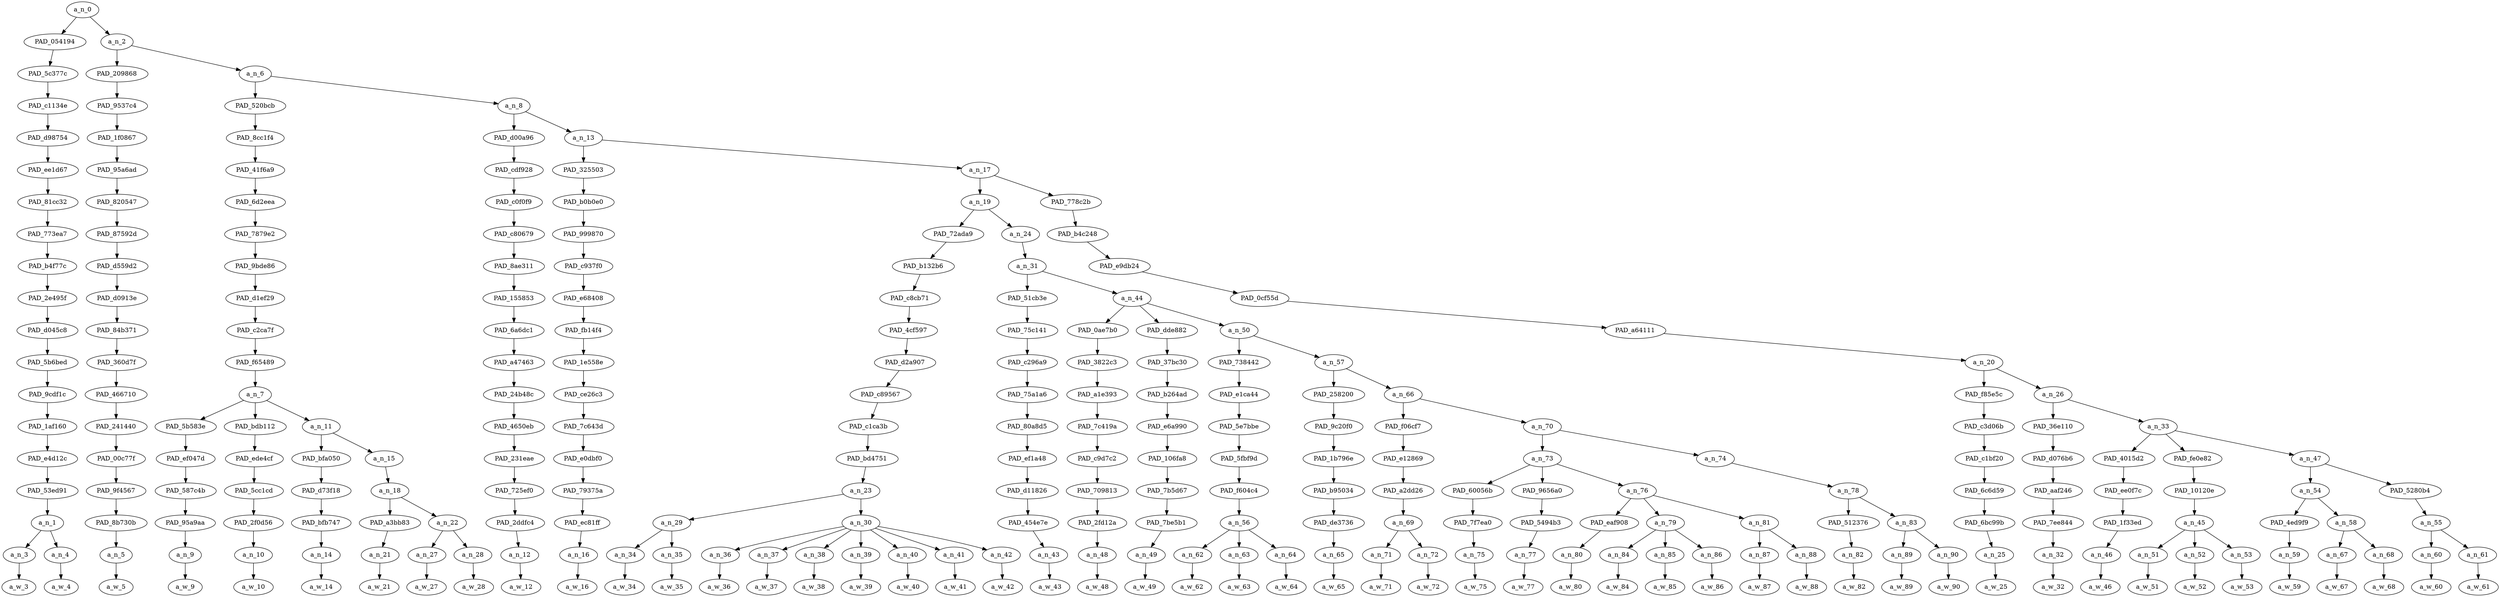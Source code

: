 strict digraph "" {
	a_n_0	[div_dir=1,
		index=0,
		level=18,
		pos="3.087513111255787,18!",
		text_span="[0, 1, 2, 3, 4, 5, 6, 7, 8, 9, 10, 11, 12, 13, 14, 15, 16, 17, 18, 19, 20, 21, 22, 23, 24, 25, 26, 27, 28, 29, 30, 31, 32, 33, 34, \
35, 36, 37, 38, 39, 40, 41, 42, 43, 44, 45, 46, 47, 48, 49, 50]",
		value=1.00000000];
	PAD_054194	[div_dir=1,
		index=0,
		level=17,
		pos="0.5,17!",
		text_span="[0, 1]",
		value=0.04071062];
	a_n_0 -> PAD_054194;
	a_n_2	[div_dir=1,
		index=1,
		level=17,
		pos="5.675026222511574,17!",
		text_span="[2, 3, 4, 5, 6, 7, 8, 9, 10, 11, 12, 13, 14, 15, 16, 17, 18, 19, 20, 21, 22, 23, 24, 25, 26, 27, 28, 29, 30, 31, 32, 33, 34, 35, \
36, 37, 38, 39, 40, 41, 42, 43, 44, 45, 46, 47, 48, 49, 50]",
		value=0.95896187];
	a_n_0 -> a_n_2;
	PAD_5c377c	[div_dir=1,
		index=0,
		level=16,
		pos="0.5,16!",
		text_span="[0, 1]",
		value=0.04071062];
	PAD_054194 -> PAD_5c377c;
	PAD_c1134e	[div_dir=1,
		index=0,
		level=15,
		pos="0.5,15!",
		text_span="[0, 1]",
		value=0.04071062];
	PAD_5c377c -> PAD_c1134e;
	PAD_d98754	[div_dir=1,
		index=0,
		level=14,
		pos="0.5,14!",
		text_span="[0, 1]",
		value=0.04071062];
	PAD_c1134e -> PAD_d98754;
	PAD_ee1d67	[div_dir=1,
		index=0,
		level=13,
		pos="0.5,13!",
		text_span="[0, 1]",
		value=0.04071062];
	PAD_d98754 -> PAD_ee1d67;
	PAD_81cc32	[div_dir=1,
		index=0,
		level=12,
		pos="0.5,12!",
		text_span="[0, 1]",
		value=0.04071062];
	PAD_ee1d67 -> PAD_81cc32;
	PAD_773ea7	[div_dir=1,
		index=0,
		level=11,
		pos="0.5,11!",
		text_span="[0, 1]",
		value=0.04071062];
	PAD_81cc32 -> PAD_773ea7;
	PAD_b4f77c	[div_dir=1,
		index=0,
		level=10,
		pos="0.5,10!",
		text_span="[0, 1]",
		value=0.04071062];
	PAD_773ea7 -> PAD_b4f77c;
	PAD_2e495f	[div_dir=1,
		index=0,
		level=9,
		pos="0.5,9!",
		text_span="[0, 1]",
		value=0.04071062];
	PAD_b4f77c -> PAD_2e495f;
	PAD_d045c8	[div_dir=1,
		index=0,
		level=8,
		pos="0.5,8!",
		text_span="[0, 1]",
		value=0.04071062];
	PAD_2e495f -> PAD_d045c8;
	PAD_5b6bed	[div_dir=1,
		index=0,
		level=7,
		pos="0.5,7!",
		text_span="[0, 1]",
		value=0.04071062];
	PAD_d045c8 -> PAD_5b6bed;
	PAD_9cdf1c	[div_dir=1,
		index=0,
		level=6,
		pos="0.5,6!",
		text_span="[0, 1]",
		value=0.04071062];
	PAD_5b6bed -> PAD_9cdf1c;
	PAD_1af160	[div_dir=1,
		index=0,
		level=5,
		pos="0.5,5!",
		text_span="[0, 1]",
		value=0.04071062];
	PAD_9cdf1c -> PAD_1af160;
	PAD_e4d12c	[div_dir=1,
		index=0,
		level=4,
		pos="0.5,4!",
		text_span="[0, 1]",
		value=0.04071062];
	PAD_1af160 -> PAD_e4d12c;
	PAD_53ed91	[div_dir=1,
		index=0,
		level=3,
		pos="0.5,3!",
		text_span="[0, 1]",
		value=0.04071062];
	PAD_e4d12c -> PAD_53ed91;
	a_n_1	[div_dir=1,
		index=0,
		level=2,
		pos="0.5,2!",
		text_span="[0, 1]",
		value=0.04071062];
	PAD_53ed91 -> a_n_1;
	a_n_3	[div_dir=1,
		index=0,
		level=1,
		pos="0.0,1!",
		text_span="[0]",
		value=0.01406688];
	a_n_1 -> a_n_3;
	a_n_4	[div_dir=1,
		index=1,
		level=1,
		pos="1.0,1!",
		text_span="[1]",
		value=0.02644603];
	a_n_1 -> a_n_4;
	a_w_3	[div_dir=0,
		index=0,
		level=0,
		pos="0,0!",
		text_span="[0]",
		value=these];
	a_n_3 -> a_w_3;
	a_w_4	[div_dir=0,
		index=1,
		level=0,
		pos="1,0!",
		text_span="[1]",
		value=guys];
	a_n_4 -> a_w_4;
	PAD_209868	[div_dir=-1,
		index=1,
		level=16,
		pos="2.0,16!",
		text_span="[2]",
		value=0.01392623];
	a_n_2 -> PAD_209868;
	a_n_6	[div_dir=1,
		index=2,
		level=16,
		pos="9.350052445023149,16!",
		text_span="[3, 4, 5, 6, 7, 8, 9, 10, 11, 12, 13, 14, 15, 16, 17, 18, 19, 20, 21, 22, 23, 24, 25, 26, 27, 28, 29, 30, 31, 32, 33, 34, 35, 36, \
37, 38, 39, 40, 41, 42, 43, 44, 45, 46, 47, 48, 49, 50]",
		value=0.94473775];
	a_n_2 -> a_n_6;
	PAD_9537c4	[div_dir=-1,
		index=1,
		level=15,
		pos="2.0,15!",
		text_span="[2]",
		value=0.01392623];
	PAD_209868 -> PAD_9537c4;
	PAD_1f0867	[div_dir=-1,
		index=1,
		level=14,
		pos="2.0,14!",
		text_span="[2]",
		value=0.01392623];
	PAD_9537c4 -> PAD_1f0867;
	PAD_95a6ad	[div_dir=-1,
		index=1,
		level=13,
		pos="2.0,13!",
		text_span="[2]",
		value=0.01392623];
	PAD_1f0867 -> PAD_95a6ad;
	PAD_820547	[div_dir=-1,
		index=1,
		level=12,
		pos="2.0,12!",
		text_span="[2]",
		value=0.01392623];
	PAD_95a6ad -> PAD_820547;
	PAD_87592d	[div_dir=-1,
		index=1,
		level=11,
		pos="2.0,11!",
		text_span="[2]",
		value=0.01392623];
	PAD_820547 -> PAD_87592d;
	PAD_d559d2	[div_dir=-1,
		index=1,
		level=10,
		pos="2.0,10!",
		text_span="[2]",
		value=0.01392623];
	PAD_87592d -> PAD_d559d2;
	PAD_d0913e	[div_dir=-1,
		index=1,
		level=9,
		pos="2.0,9!",
		text_span="[2]",
		value=0.01392623];
	PAD_d559d2 -> PAD_d0913e;
	PAD_84b371	[div_dir=-1,
		index=1,
		level=8,
		pos="2.0,8!",
		text_span="[2]",
		value=0.01392623];
	PAD_d0913e -> PAD_84b371;
	PAD_360d7f	[div_dir=-1,
		index=1,
		level=7,
		pos="2.0,7!",
		text_span="[2]",
		value=0.01392623];
	PAD_84b371 -> PAD_360d7f;
	PAD_466710	[div_dir=-1,
		index=1,
		level=6,
		pos="2.0,6!",
		text_span="[2]",
		value=0.01392623];
	PAD_360d7f -> PAD_466710;
	PAD_241440	[div_dir=-1,
		index=1,
		level=5,
		pos="2.0,5!",
		text_span="[2]",
		value=0.01392623];
	PAD_466710 -> PAD_241440;
	PAD_00c77f	[div_dir=-1,
		index=1,
		level=4,
		pos="2.0,4!",
		text_span="[2]",
		value=0.01392623];
	PAD_241440 -> PAD_00c77f;
	PAD_9f4567	[div_dir=-1,
		index=1,
		level=3,
		pos="2.0,3!",
		text_span="[2]",
		value=0.01392623];
	PAD_00c77f -> PAD_9f4567;
	PAD_8b730b	[div_dir=-1,
		index=1,
		level=2,
		pos="2.0,2!",
		text_span="[2]",
		value=0.01392623];
	PAD_9f4567 -> PAD_8b730b;
	a_n_5	[div_dir=-1,
		index=2,
		level=1,
		pos="2.0,1!",
		text_span="[2]",
		value=0.01392623];
	PAD_8b730b -> a_n_5;
	a_w_5	[div_dir=0,
		index=2,
		level=0,
		pos="2,0!",
		text_span="[2]",
		value=r];
	a_n_5 -> a_w_5;
	PAD_520bcb	[div_dir=1,
		index=2,
		level=15,
		pos="4.291666666666667,15!",
		text_span="[3, 4, 5, 6, 7, 8]",
		value=0.09437760];
	a_n_6 -> PAD_520bcb;
	a_n_8	[div_dir=1,
		index=3,
		level=15,
		pos="14.40843822337963,15!",
		text_span="[9, 10, 11, 12, 13, 14, 15, 16, 17, 18, 19, 20, 21, 22, 23, 24, 25, 26, 27, 28, 29, 30, 31, 32, 33, 34, 35, 36, 37, 38, 39, 40, \
41, 42, 43, 44, 45, 46, 47, 48, 49, 50]",
		value=0.85005433];
	a_n_6 -> a_n_8;
	PAD_8cc1f4	[div_dir=1,
		index=2,
		level=14,
		pos="4.291666666666667,14!",
		text_span="[3, 4, 5, 6, 7, 8]",
		value=0.09437760];
	PAD_520bcb -> PAD_8cc1f4;
	PAD_41f6a9	[div_dir=1,
		index=2,
		level=13,
		pos="4.291666666666667,13!",
		text_span="[3, 4, 5, 6, 7, 8]",
		value=0.09437760];
	PAD_8cc1f4 -> PAD_41f6a9;
	PAD_6d2eea	[div_dir=1,
		index=2,
		level=12,
		pos="4.291666666666667,12!",
		text_span="[3, 4, 5, 6, 7, 8]",
		value=0.09437760];
	PAD_41f6a9 -> PAD_6d2eea;
	PAD_7879e2	[div_dir=1,
		index=2,
		level=11,
		pos="4.291666666666667,11!",
		text_span="[3, 4, 5, 6, 7, 8]",
		value=0.09437760];
	PAD_6d2eea -> PAD_7879e2;
	PAD_9bde86	[div_dir=1,
		index=2,
		level=10,
		pos="4.291666666666667,10!",
		text_span="[3, 4, 5, 6, 7, 8]",
		value=0.09437760];
	PAD_7879e2 -> PAD_9bde86;
	PAD_d1ef29	[div_dir=1,
		index=2,
		level=9,
		pos="4.291666666666667,9!",
		text_span="[3, 4, 5, 6, 7, 8]",
		value=0.09437760];
	PAD_9bde86 -> PAD_d1ef29;
	PAD_c2ca7f	[div_dir=1,
		index=2,
		level=8,
		pos="4.291666666666667,8!",
		text_span="[3, 4, 5, 6, 7, 8]",
		value=0.09437760];
	PAD_d1ef29 -> PAD_c2ca7f;
	PAD_f65489	[div_dir=1,
		index=2,
		level=7,
		pos="4.291666666666667,7!",
		text_span="[3, 4, 5, 6, 7, 8]",
		value=0.09437760];
	PAD_c2ca7f -> PAD_f65489;
	a_n_7	[div_dir=1,
		index=2,
		level=6,
		pos="4.291666666666667,6!",
		text_span="[3, 4, 5, 6, 7, 8]",
		value=0.09437760];
	PAD_f65489 -> a_n_7;
	PAD_5b583e	[div_dir=1,
		index=2,
		level=5,
		pos="3.0,5!",
		text_span="[3]",
		value=0.01097616];
	a_n_7 -> PAD_5b583e;
	PAD_bdb112	[div_dir=1,
		index=3,
		level=5,
		pos="4.0,5!",
		text_span="[4]",
		value=0.01092917];
	a_n_7 -> PAD_bdb112;
	a_n_11	[div_dir=1,
		index=4,
		level=5,
		pos="5.875,5!",
		text_span="[5, 6, 7, 8]",
		value=0.07236718];
	a_n_7 -> a_n_11;
	PAD_ef047d	[div_dir=1,
		index=2,
		level=4,
		pos="3.0,4!",
		text_span="[3]",
		value=0.01097616];
	PAD_5b583e -> PAD_ef047d;
	PAD_587c4b	[div_dir=1,
		index=2,
		level=3,
		pos="3.0,3!",
		text_span="[3]",
		value=0.01097616];
	PAD_ef047d -> PAD_587c4b;
	PAD_95a9aa	[div_dir=1,
		index=2,
		level=2,
		pos="3.0,2!",
		text_span="[3]",
		value=0.01097616];
	PAD_587c4b -> PAD_95a9aa;
	a_n_9	[div_dir=1,
		index=3,
		level=1,
		pos="3.0,1!",
		text_span="[3]",
		value=0.01097616];
	PAD_95a9aa -> a_n_9;
	a_w_9	[div_dir=0,
		index=3,
		level=0,
		pos="3,0!",
		text_span="[3]",
		value=more];
	a_n_9 -> a_w_9;
	PAD_ede4cf	[div_dir=1,
		index=3,
		level=4,
		pos="4.0,4!",
		text_span="[4]",
		value=0.01092917];
	PAD_bdb112 -> PAD_ede4cf;
	PAD_5cc1cd	[div_dir=1,
		index=3,
		level=3,
		pos="4.0,3!",
		text_span="[4]",
		value=0.01092917];
	PAD_ede4cf -> PAD_5cc1cd;
	PAD_2f0d56	[div_dir=1,
		index=3,
		level=2,
		pos="4.0,2!",
		text_span="[4]",
		value=0.01092917];
	PAD_5cc1cd -> PAD_2f0d56;
	a_n_10	[div_dir=1,
		index=4,
		level=1,
		pos="4.0,1!",
		text_span="[4]",
		value=0.01092917];
	PAD_2f0d56 -> a_n_10;
	a_w_10	[div_dir=0,
		index=4,
		level=0,
		pos="4,0!",
		text_span="[4]",
		value=interested];
	a_n_10 -> a_w_10;
	PAD_bfa050	[div_dir=1,
		index=4,
		level=4,
		pos="5.0,4!",
		text_span="[5]",
		value=0.00965373];
	a_n_11 -> PAD_bfa050;
	a_n_15	[div_dir=1,
		index=5,
		level=4,
		pos="6.75,4!",
		text_span="[6, 7, 8]",
		value=0.06261701];
	a_n_11 -> a_n_15;
	PAD_d73f18	[div_dir=1,
		index=4,
		level=3,
		pos="5.0,3!",
		text_span="[5]",
		value=0.00965373];
	PAD_bfa050 -> PAD_d73f18;
	PAD_bfb747	[div_dir=1,
		index=4,
		level=2,
		pos="5.0,2!",
		text_span="[5]",
		value=0.00965373];
	PAD_d73f18 -> PAD_bfb747;
	a_n_14	[div_dir=1,
		index=5,
		level=1,
		pos="5.0,1!",
		text_span="[5]",
		value=0.00965373];
	PAD_bfb747 -> a_n_14;
	a_w_14	[div_dir=0,
		index=5,
		level=0,
		pos="5,0!",
		text_span="[5]",
		value=in];
	a_n_14 -> a_w_14;
	a_n_18	[div_dir=1,
		index=5,
		level=3,
		pos="6.75,3!",
		text_span="[6, 7, 8]",
		value=0.06253065];
	a_n_15 -> a_n_18;
	PAD_a3bb83	[div_dir=1,
		index=5,
		level=2,
		pos="6.0,2!",
		text_span="[6]",
		value=0.03238822];
	a_n_18 -> PAD_a3bb83;
	a_n_22	[div_dir=1,
		index=6,
		level=2,
		pos="7.5,2!",
		text_span="[7, 8]",
		value=0.03005607];
	a_n_18 -> a_n_22;
	a_n_21	[div_dir=1,
		index=6,
		level=1,
		pos="6.0,1!",
		text_span="[6]",
		value=0.03238822];
	PAD_a3bb83 -> a_n_21;
	a_w_21	[div_dir=0,
		index=6,
		level=0,
		pos="6,0!",
		text_span="[6]",
		value=placating];
	a_n_21 -> a_w_21;
	a_n_27	[div_dir=1,
		index=7,
		level=1,
		pos="7.0,1!",
		text_span="[7]",
		value=0.00965631];
	a_n_22 -> a_n_27;
	a_n_28	[div_dir=1,
		index=8,
		level=1,
		pos="8.0,1!",
		text_span="[8]",
		value=0.02028703];
	a_n_22 -> a_n_28;
	a_w_27	[div_dir=0,
		index=7,
		level=0,
		pos="7,0!",
		text_span="[7]",
		value=a];
	a_n_27 -> a_w_27;
	a_w_28	[div_dir=0,
		index=8,
		level=0,
		pos="8,0!",
		text_span="[8]",
		value=mob];
	a_n_28 -> a_w_28;
	PAD_d00a96	[div_dir=-1,
		index=3,
		level=14,
		pos="9.0,14!",
		text_span="[9]",
		value=0.00961482];
	a_n_8 -> PAD_d00a96;
	a_n_13	[div_dir=1,
		index=4,
		level=14,
		pos="19.81687644675926,14!",
		text_span="[10, 11, 12, 13, 14, 15, 16, 17, 18, 19, 20, 21, 22, 23, 24, 25, 26, 27, 28, 29, 30, 31, 32, 33, 34, 35, 36, 37, 38, 39, 40, 41, \
42, 43, 44, 45, 46, 47, 48, 49, 50]",
		value=0.84015208];
	a_n_8 -> a_n_13;
	PAD_cdf928	[div_dir=-1,
		index=3,
		level=13,
		pos="9.0,13!",
		text_span="[9]",
		value=0.00961482];
	PAD_d00a96 -> PAD_cdf928;
	PAD_c0f0f9	[div_dir=-1,
		index=3,
		level=12,
		pos="9.0,12!",
		text_span="[9]",
		value=0.00961482];
	PAD_cdf928 -> PAD_c0f0f9;
	PAD_c80679	[div_dir=-1,
		index=3,
		level=11,
		pos="9.0,11!",
		text_span="[9]",
		value=0.00961482];
	PAD_c0f0f9 -> PAD_c80679;
	PAD_8ae311	[div_dir=-1,
		index=3,
		level=10,
		pos="9.0,10!",
		text_span="[9]",
		value=0.00961482];
	PAD_c80679 -> PAD_8ae311;
	PAD_155853	[div_dir=-1,
		index=3,
		level=9,
		pos="9.0,9!",
		text_span="[9]",
		value=0.00961482];
	PAD_8ae311 -> PAD_155853;
	PAD_6a6dc1	[div_dir=-1,
		index=3,
		level=8,
		pos="9.0,8!",
		text_span="[9]",
		value=0.00961482];
	PAD_155853 -> PAD_6a6dc1;
	PAD_a47463	[div_dir=-1,
		index=3,
		level=7,
		pos="9.0,7!",
		text_span="[9]",
		value=0.00961482];
	PAD_6a6dc1 -> PAD_a47463;
	PAD_24b48c	[div_dir=-1,
		index=3,
		level=6,
		pos="9.0,6!",
		text_span="[9]",
		value=0.00961482];
	PAD_a47463 -> PAD_24b48c;
	PAD_4650eb	[div_dir=-1,
		index=5,
		level=5,
		pos="9.0,5!",
		text_span="[9]",
		value=0.00961482];
	PAD_24b48c -> PAD_4650eb;
	PAD_231eae	[div_dir=-1,
		index=6,
		level=4,
		pos="9.0,4!",
		text_span="[9]",
		value=0.00961482];
	PAD_4650eb -> PAD_231eae;
	PAD_725ef0	[div_dir=-1,
		index=6,
		level=3,
		pos="9.0,3!",
		text_span="[9]",
		value=0.00961482];
	PAD_231eae -> PAD_725ef0;
	PAD_2ddfc4	[div_dir=-1,
		index=7,
		level=2,
		pos="9.0,2!",
		text_span="[9]",
		value=0.00961482];
	PAD_725ef0 -> PAD_2ddfc4;
	a_n_12	[div_dir=-1,
		index=9,
		level=1,
		pos="9.0,1!",
		text_span="[9]",
		value=0.00961482];
	PAD_2ddfc4 -> a_n_12;
	a_w_12	[div_dir=0,
		index=9,
		level=0,
		pos="9,0!",
		text_span="[9]",
		value=than];
	a_n_12 -> a_w_12;
	PAD_325503	[div_dir=-1,
		index=4,
		level=13,
		pos="10.0,13!",
		text_span="[10]",
		value=0.01054401];
	a_n_13 -> PAD_325503;
	a_n_17	[div_dir=1,
		index=5,
		level=13,
		pos="29.63375289351852,13!",
		text_span="[11, 12, 13, 14, 15, 16, 17, 18, 19, 20, 21, 22, 23, 24, 25, 26, 27, 28, 29, 30, 31, 32, 33, 34, 35, 36, 37, 38, 39, 40, 41, 42, \
43, 44, 45, 46, 47, 48, 49, 50]",
		value=0.82931309];
	a_n_13 -> a_n_17;
	PAD_b0b0e0	[div_dir=-1,
		index=4,
		level=12,
		pos="10.0,12!",
		text_span="[10]",
		value=0.01054401];
	PAD_325503 -> PAD_b0b0e0;
	PAD_999870	[div_dir=-1,
		index=4,
		level=11,
		pos="10.0,11!",
		text_span="[10]",
		value=0.01054401];
	PAD_b0b0e0 -> PAD_999870;
	PAD_c937f0	[div_dir=-1,
		index=4,
		level=10,
		pos="10.0,10!",
		text_span="[10]",
		value=0.01054401];
	PAD_999870 -> PAD_c937f0;
	PAD_e68408	[div_dir=-1,
		index=4,
		level=9,
		pos="10.0,9!",
		text_span="[10]",
		value=0.01054401];
	PAD_c937f0 -> PAD_e68408;
	PAD_fb14f4	[div_dir=-1,
		index=4,
		level=8,
		pos="10.0,8!",
		text_span="[10]",
		value=0.01054401];
	PAD_e68408 -> PAD_fb14f4;
	PAD_1e558e	[div_dir=-1,
		index=4,
		level=7,
		pos="10.0,7!",
		text_span="[10]",
		value=0.01054401];
	PAD_fb14f4 -> PAD_1e558e;
	PAD_ce26c3	[div_dir=-1,
		index=4,
		level=6,
		pos="10.0,6!",
		text_span="[10]",
		value=0.01054401];
	PAD_1e558e -> PAD_ce26c3;
	PAD_7c643d	[div_dir=-1,
		index=6,
		level=5,
		pos="10.0,5!",
		text_span="[10]",
		value=0.01054401];
	PAD_ce26c3 -> PAD_7c643d;
	PAD_e0dbf0	[div_dir=-1,
		index=7,
		level=4,
		pos="10.0,4!",
		text_span="[10]",
		value=0.01054401];
	PAD_7c643d -> PAD_e0dbf0;
	PAD_79375a	[div_dir=-1,
		index=7,
		level=3,
		pos="10.0,3!",
		text_span="[10]",
		value=0.01054401];
	PAD_e0dbf0 -> PAD_79375a;
	PAD_ec81ff	[div_dir=-1,
		index=8,
		level=2,
		pos="10.0,2!",
		text_span="[10]",
		value=0.01054401];
	PAD_79375a -> PAD_ec81ff;
	a_n_16	[div_dir=-1,
		index=10,
		level=1,
		pos="10.0,1!",
		text_span="[10]",
		value=0.01054401];
	PAD_ec81ff -> a_n_16;
	a_w_16	[div_dir=0,
		index=10,
		level=0,
		pos="10,0!",
		text_span="[10]",
		value=in1];
	a_n_16 -> a_w_16;
	a_n_19	[div_dir=1,
		index=5,
		level=12,
		pos="17.652922453703702,12!",
		text_span="[11, 12, 13, 14, 15, 16, 17, 18, 19, 20, 21, 22, 23, 24, 25, 26, 27, 28, 29, 30, 31, 32, 33, 34, 35, 36, 37, 38, 39]",
		value=0.43455266];
	a_n_17 -> a_n_19;
	PAD_778c2b	[div_dir=1,
		index=6,
		level=12,
		pos="41.614583333333336,12!",
		text_span="[40, 41, 42, 43, 44, 45, 46, 47, 48, 49, 50]",
		value=0.39446052];
	a_n_17 -> PAD_778c2b;
	PAD_72ada9	[div_dir=1,
		index=5,
		level=11,
		pos="13.75,11!",
		text_span="[11, 12, 13, 14, 15, 16, 17, 18, 19]",
		value=0.15926253];
	a_n_19 -> PAD_72ada9;
	a_n_24	[div_dir=1,
		index=6,
		level=11,
		pos="21.555844907407405,11!",
		text_span="[20, 21, 22, 23, 24, 25, 26, 27, 28, 29, 30, 31, 32, 33, 34, 35, 36, 37, 38, 39]",
		value=0.27517012];
	a_n_19 -> a_n_24;
	PAD_b132b6	[div_dir=1,
		index=5,
		level=10,
		pos="13.75,10!",
		text_span="[11, 12, 13, 14, 15, 16, 17, 18, 19]",
		value=0.15926253];
	PAD_72ada9 -> PAD_b132b6;
	PAD_c8cb71	[div_dir=1,
		index=5,
		level=9,
		pos="13.75,9!",
		text_span="[11, 12, 13, 14, 15, 16, 17, 18, 19]",
		value=0.15926253];
	PAD_b132b6 -> PAD_c8cb71;
	PAD_4cf597	[div_dir=1,
		index=5,
		level=8,
		pos="13.75,8!",
		text_span="[11, 12, 13, 14, 15, 16, 17, 18, 19]",
		value=0.15926253];
	PAD_c8cb71 -> PAD_4cf597;
	PAD_d2a907	[div_dir=1,
		index=5,
		level=7,
		pos="13.75,7!",
		text_span="[11, 12, 13, 14, 15, 16, 17, 18, 19]",
		value=0.15926253];
	PAD_4cf597 -> PAD_d2a907;
	PAD_c89567	[div_dir=1,
		index=5,
		level=6,
		pos="13.75,6!",
		text_span="[11, 12, 13, 14, 15, 16, 17, 18, 19]",
		value=0.15926253];
	PAD_d2a907 -> PAD_c89567;
	PAD_c1ca3b	[div_dir=1,
		index=7,
		level=5,
		pos="13.75,5!",
		text_span="[11, 12, 13, 14, 15, 16, 17, 18, 19]",
		value=0.15926253];
	PAD_c89567 -> PAD_c1ca3b;
	PAD_bd4751	[div_dir=1,
		index=8,
		level=4,
		pos="13.75,4!",
		text_span="[11, 12, 13, 14, 15, 16, 17, 18, 19]",
		value=0.15926253];
	PAD_c1ca3b -> PAD_bd4751;
	a_n_23	[div_dir=1,
		index=8,
		level=3,
		pos="13.75,3!",
		text_span="[11, 12, 13, 14, 15, 16, 17, 18, 19]",
		value=0.15926253];
	PAD_bd4751 -> a_n_23;
	a_n_29	[div_dir=1,
		index=9,
		level=2,
		pos="11.5,2!",
		text_span="[11, 12]",
		value=0.03414158];
	a_n_23 -> a_n_29;
	a_n_30	[div_dir=1,
		index=10,
		level=2,
		pos="16.0,2!",
		text_span="[13, 14, 15, 16, 17, 18, 19]",
		value=0.12501560];
	a_n_23 -> a_n_30;
	a_n_34	[div_dir=1,
		index=11,
		level=1,
		pos="11.0,1!",
		text_span="[11]",
		value=0.01432230];
	a_n_29 -> a_n_34;
	a_n_35	[div_dir=-1,
		index=12,
		level=1,
		pos="12.0,1!",
		text_span="[12]",
		value=0.01978843];
	a_n_29 -> a_n_35;
	a_w_34	[div_dir=0,
		index=11,
		level=0,
		pos="11,0!",
		text_span="[11]",
		value=free];
	a_n_34 -> a_w_34;
	a_w_35	[div_dir=0,
		index=12,
		level=0,
		pos="12,0!",
		text_span="[12]",
		value=speech];
	a_n_35 -> a_w_35;
	a_n_36	[div_dir=1,
		index=13,
		level=1,
		pos="13.0,1!",
		text_span="[13]",
		value=0.01948585];
	a_n_30 -> a_n_36;
	a_n_37	[div_dir=1,
		index=14,
		level=1,
		pos="14.0,1!",
		text_span="[14]",
		value=0.04398104];
	a_n_30 -> a_n_37;
	a_n_38	[div_dir=1,
		index=15,
		level=1,
		pos="15.0,1!",
		text_span="[15]",
		value=0.01575268];
	a_n_30 -> a_n_38;
	a_n_39	[div_dir=1,
		index=16,
		level=1,
		pos="16.0,1!",
		text_span="[16]",
		value=0.01129467];
	a_n_30 -> a_n_39;
	a_n_40	[div_dir=1,
		index=17,
		level=1,
		pos="17.0,1!",
		text_span="[17]",
		value=0.01303338];
	a_n_30 -> a_n_40;
	a_n_41	[div_dir=1,
		index=18,
		level=1,
		pos="18.0,1!",
		text_span="[18]",
		value=0.01074507];
	a_n_30 -> a_n_41;
	a_n_42	[div_dir=1,
		index=19,
		level=1,
		pos="19.0,1!",
		text_span="[19]",
		value=0.01061880];
	a_n_30 -> a_n_42;
	a_w_36	[div_dir=0,
		index=13,
		level=0,
		pos="13,0!",
		text_span="[13]",
		value="<user>"];
	a_n_36 -> a_w_36;
	a_w_37	[div_dir=0,
		index=14,
		level=0,
		pos="14,0!",
		text_span="[14]",
		value=kessler];
	a_n_37 -> a_w_37;
	a_w_38	[div_dir=0,
		index=15,
		level=0,
		pos="15,0!",
		text_span="[15]",
		value="<number>"];
	a_n_38 -> a_w_38;
	a_w_39	[div_dir=0,
		index=16,
		level=0,
		pos="16,0!",
		text_span="[16]",
		value=c];
	a_n_39 -> a_w_39;
	a_w_40	[div_dir=0,
		index=17,
		level=0,
		pos="17,0!",
		text_span="[17]",
		value=ville];
	a_n_40 -> a_w_40;
	a_w_41	[div_dir=0,
		index=18,
		level=0,
		pos="18,0!",
		text_span="[18]",
		value=city];
	a_n_41 -> a_w_41;
	a_w_42	[div_dir=0,
		index=19,
		level=0,
		pos="19,0!",
		text_span="[19]",
		value=council];
	a_n_42 -> a_w_42;
	a_n_31	[div_dir=1,
		index=6,
		level=10,
		pos="21.555844907407405,10!",
		text_span="[20, 21, 22, 23, 24, 25, 26, 27, 28, 29, 30, 31, 32, 33, 34, 35, 36, 37, 38, 39]",
		value=0.27509505];
	a_n_24 -> a_n_31;
	PAD_51cb3e	[div_dir=1,
		index=6,
		level=9,
		pos="20.0,9!",
		text_span="[20]",
		value=0.00921056];
	a_n_31 -> PAD_51cb3e;
	a_n_44	[div_dir=1,
		index=7,
		level=9,
		pos="23.111689814814813,9!",
		text_span="[21, 22, 23, 24, 25, 26, 27, 28, 29, 30, 31, 32, 33, 34, 35, 36, 37, 38, 39]",
		value=0.26580942];
	a_n_31 -> a_n_44;
	PAD_75c141	[div_dir=1,
		index=6,
		level=8,
		pos="20.0,8!",
		text_span="[20]",
		value=0.00921056];
	PAD_51cb3e -> PAD_75c141;
	PAD_c296a9	[div_dir=1,
		index=6,
		level=7,
		pos="20.0,7!",
		text_span="[20]",
		value=0.00921056];
	PAD_75c141 -> PAD_c296a9;
	PAD_75a1a6	[div_dir=1,
		index=6,
		level=6,
		pos="20.0,6!",
		text_span="[20]",
		value=0.00921056];
	PAD_c296a9 -> PAD_75a1a6;
	PAD_80a8d5	[div_dir=1,
		index=8,
		level=5,
		pos="20.0,5!",
		text_span="[20]",
		value=0.00921056];
	PAD_75a1a6 -> PAD_80a8d5;
	PAD_ef1a48	[div_dir=1,
		index=9,
		level=4,
		pos="20.0,4!",
		text_span="[20]",
		value=0.00921056];
	PAD_80a8d5 -> PAD_ef1a48;
	PAD_d11826	[div_dir=1,
		index=9,
		level=3,
		pos="20.0,3!",
		text_span="[20]",
		value=0.00921056];
	PAD_ef1a48 -> PAD_d11826;
	PAD_454e7e	[div_dir=1,
		index=11,
		level=2,
		pos="20.0,2!",
		text_span="[20]",
		value=0.00921056];
	PAD_d11826 -> PAD_454e7e;
	a_n_43	[div_dir=1,
		index=20,
		level=1,
		pos="20.0,1!",
		text_span="[20]",
		value=0.00921056];
	PAD_454e7e -> a_n_43;
	a_w_43	[div_dir=0,
		index=20,
		level=0,
		pos="20,0!",
		text_span="[20]",
		value=he];
	a_n_43 -> a_w_43;
	PAD_0ae7b0	[div_dir=-1,
		index=7,
		level=8,
		pos="21.0,8!",
		text_span="[21]",
		value=0.00996504];
	a_n_44 -> PAD_0ae7b0;
	PAD_dde882	[div_dir=-1,
		index=8,
		level=8,
		pos="22.0,8!",
		text_span="[22]",
		value=0.00888086];
	a_n_44 -> PAD_dde882;
	a_n_50	[div_dir=1,
		index=9,
		level=8,
		pos="26.335069444444443,8!",
		text_span="[23, 24, 25, 26, 27, 28, 29, 30, 31, 32, 33, 34, 35, 36, 37, 38, 39]",
		value=0.24688877];
	a_n_44 -> a_n_50;
	PAD_3822c3	[div_dir=-1,
		index=7,
		level=7,
		pos="21.0,7!",
		text_span="[21]",
		value=0.00996504];
	PAD_0ae7b0 -> PAD_3822c3;
	PAD_a1e393	[div_dir=-1,
		index=7,
		level=6,
		pos="21.0,6!",
		text_span="[21]",
		value=0.00996504];
	PAD_3822c3 -> PAD_a1e393;
	PAD_7c419a	[div_dir=-1,
		index=9,
		level=5,
		pos="21.0,5!",
		text_span="[21]",
		value=0.00996504];
	PAD_a1e393 -> PAD_7c419a;
	PAD_c9d7c2	[div_dir=-1,
		index=10,
		level=4,
		pos="21.0,4!",
		text_span="[21]",
		value=0.00996504];
	PAD_7c419a -> PAD_c9d7c2;
	PAD_709813	[div_dir=-1,
		index=10,
		level=3,
		pos="21.0,3!",
		text_span="[21]",
		value=0.00996504];
	PAD_c9d7c2 -> PAD_709813;
	PAD_2fd12a	[div_dir=-1,
		index=12,
		level=2,
		pos="21.0,2!",
		text_span="[21]",
		value=0.00996504];
	PAD_709813 -> PAD_2fd12a;
	a_n_48	[div_dir=-1,
		index=21,
		level=1,
		pos="21.0,1!",
		text_span="[21]",
		value=0.00996504];
	PAD_2fd12a -> a_n_48;
	a_w_48	[div_dir=0,
		index=21,
		level=0,
		pos="21,0!",
		text_span="[21]",
		value=stood];
	a_n_48 -> a_w_48;
	PAD_37bc30	[div_dir=-1,
		index=8,
		level=7,
		pos="22.0,7!",
		text_span="[22]",
		value=0.00888086];
	PAD_dde882 -> PAD_37bc30;
	PAD_b264ad	[div_dir=-1,
		index=8,
		level=6,
		pos="22.0,6!",
		text_span="[22]",
		value=0.00888086];
	PAD_37bc30 -> PAD_b264ad;
	PAD_e6a990	[div_dir=-1,
		index=10,
		level=5,
		pos="22.0,5!",
		text_span="[22]",
		value=0.00888086];
	PAD_b264ad -> PAD_e6a990;
	PAD_106fa8	[div_dir=-1,
		index=11,
		level=4,
		pos="22.0,4!",
		text_span="[22]",
		value=0.00888086];
	PAD_e6a990 -> PAD_106fa8;
	PAD_7b5d67	[div_dir=-1,
		index=11,
		level=3,
		pos="22.0,3!",
		text_span="[22]",
		value=0.00888086];
	PAD_106fa8 -> PAD_7b5d67;
	PAD_7be5b1	[div_dir=-1,
		index=13,
		level=2,
		pos="22.0,2!",
		text_span="[22]",
		value=0.00888086];
	PAD_7b5d67 -> PAD_7be5b1;
	a_n_49	[div_dir=-1,
		index=22,
		level=1,
		pos="22.0,1!",
		text_span="[22]",
		value=0.00888086];
	PAD_7be5b1 -> a_n_49;
	a_w_49	[div_dir=0,
		index=22,
		level=0,
		pos="22,0!",
		text_span="[22]",
		value=up];
	a_n_49 -> a_w_49;
	PAD_738442	[div_dir=1,
		index=9,
		level=7,
		pos="24.0,7!",
		text_span="[23, 24, 25]",
		value=0.04316362];
	a_n_50 -> PAD_738442;
	a_n_57	[div_dir=1,
		index=10,
		level=7,
		pos="28.67013888888889,7!",
		text_span="[26, 27, 28, 29, 30, 31, 32, 33, 34, 35, 36, 37, 38, 39]",
		value=0.20363624];
	a_n_50 -> a_n_57;
	PAD_e1ca44	[div_dir=1,
		index=9,
		level=6,
		pos="24.0,6!",
		text_span="[23, 24, 25]",
		value=0.04316362];
	PAD_738442 -> PAD_e1ca44;
	PAD_5e7bbe	[div_dir=1,
		index=11,
		level=5,
		pos="24.0,5!",
		text_span="[23, 24, 25]",
		value=0.04316362];
	PAD_e1ca44 -> PAD_5e7bbe;
	PAD_5fbf9d	[div_dir=1,
		index=12,
		level=4,
		pos="24.0,4!",
		text_span="[23, 24, 25]",
		value=0.04316362];
	PAD_5e7bbe -> PAD_5fbf9d;
	PAD_f604c4	[div_dir=1,
		index=12,
		level=3,
		pos="24.0,3!",
		text_span="[23, 24, 25]",
		value=0.04316362];
	PAD_5fbf9d -> PAD_f604c4;
	a_n_56	[div_dir=1,
		index=14,
		level=2,
		pos="24.0,2!",
		text_span="[23, 24, 25]",
		value=0.04316362];
	PAD_f604c4 -> a_n_56;
	a_n_62	[div_dir=1,
		index=23,
		level=1,
		pos="23.0,1!",
		text_span="[23]",
		value=0.01098093];
	a_n_56 -> a_n_62;
	a_n_63	[div_dir=1,
		index=24,
		level=1,
		pos="24.0,1!",
		text_span="[24]",
		value=0.01853597];
	a_n_56 -> a_n_63;
	a_n_64	[div_dir=1,
		index=25,
		level=1,
		pos="25.0,1!",
		text_span="[25]",
		value=0.01358718];
	a_n_56 -> a_n_64;
	a_w_62	[div_dir=0,
		index=23,
		level=0,
		pos="23,0!",
		text_span="[23]",
		value="<number>1"];
	a_n_62 -> a_w_62;
	a_w_63	[div_dir=0,
		index=24,
		level=0,
		pos="24,0!",
		text_span="[24]",
		value=white];
	a_n_63 -> a_w_63;
	a_w_64	[div_dir=0,
		index=25,
		level=0,
		pos="25,0!",
		text_span="[25]",
		value=people];
	a_n_64 -> a_w_64;
	PAD_258200	[div_dir=-1,
		index=10,
		level=6,
		pos="26.0,6!",
		text_span="[26]",
		value=0.01068067];
	a_n_57 -> PAD_258200;
	a_n_66	[div_dir=1,
		index=11,
		level=6,
		pos="31.34027777777778,6!",
		text_span="[27, 28, 29, 30, 31, 32, 33, 34, 35, 36, 37, 38, 39]",
		value=0.19288271];
	a_n_57 -> a_n_66;
	PAD_9c20f0	[div_dir=-1,
		index=12,
		level=5,
		pos="26.0,5!",
		text_span="[26]",
		value=0.01068067];
	PAD_258200 -> PAD_9c20f0;
	PAD_1b796e	[div_dir=-1,
		index=13,
		level=4,
		pos="26.0,4!",
		text_span="[26]",
		value=0.01068067];
	PAD_9c20f0 -> PAD_1b796e;
	PAD_b95034	[div_dir=-1,
		index=13,
		level=3,
		pos="26.0,3!",
		text_span="[26]",
		value=0.01068067];
	PAD_1b796e -> PAD_b95034;
	PAD_de3736	[div_dir=-1,
		index=15,
		level=2,
		pos="26.0,2!",
		text_span="[26]",
		value=0.01068067];
	PAD_b95034 -> PAD_de3736;
	a_n_65	[div_dir=-1,
		index=26,
		level=1,
		pos="26.0,1!",
		text_span="[26]",
		value=0.01068067];
	PAD_de3736 -> a_n_65;
	a_w_65	[div_dir=0,
		index=26,
		level=0,
		pos="26,0!",
		text_span="[26]",
		value=called];
	a_n_65 -> a_w_65;
	PAD_f06cf7	[div_dir=1,
		index=13,
		level=5,
		pos="27.5,5!",
		text_span="[27, 28]",
		value=0.03107652];
	a_n_66 -> PAD_f06cf7;
	a_n_70	[div_dir=1,
		index=14,
		level=5,
		pos="35.18055555555556,5!",
		text_span="[29, 30, 31, 32, 33, 34, 35, 36, 37, 38, 39]",
		value=0.16172287];
	a_n_66 -> a_n_70;
	PAD_e12869	[div_dir=1,
		index=14,
		level=4,
		pos="27.5,4!",
		text_span="[27, 28]",
		value=0.03107652];
	PAD_f06cf7 -> PAD_e12869;
	PAD_a2dd26	[div_dir=1,
		index=14,
		level=3,
		pos="27.5,3!",
		text_span="[27, 28]",
		value=0.03107652];
	PAD_e12869 -> PAD_a2dd26;
	a_n_69	[div_dir=1,
		index=16,
		level=2,
		pos="27.5,2!",
		text_span="[27, 28]",
		value=0.03107652];
	PAD_a2dd26 -> a_n_69;
	a_n_71	[div_dir=1,
		index=27,
		level=1,
		pos="27.0,1!",
		text_span="[27]",
		value=0.00940249];
	a_n_69 -> a_n_71;
	a_n_72	[div_dir=1,
		index=28,
		level=1,
		pos="28.0,1!",
		text_span="[28]",
		value=0.02161891];
	a_n_69 -> a_n_72;
	a_w_71	[div_dir=0,
		index=27,
		level=0,
		pos="27,0!",
		text_span="[27]",
		value=the];
	a_n_71 -> a_w_71;
	a_w_72	[div_dir=0,
		index=28,
		level=0,
		pos="28,0!",
		text_span="[28]",
		value=shouters];
	a_n_72 -> a_w_72;
	a_n_73	[div_dir=1,
		index=15,
		level=4,
		pos="32.611111111111114,4!",
		text_span="[29, 30, 31, 32, 33, 34, 35, 36]",
		value=0.12562359];
	a_n_70 -> a_n_73;
	a_n_74	[div_dir=1,
		index=16,
		level=4,
		pos="37.75,4!",
		text_span="[37, 38, 39]",
		value=0.03603366];
	a_n_70 -> a_n_74;
	PAD_60056b	[div_dir=1,
		index=15,
		level=3,
		pos="29.0,3!",
		text_span="[29]",
		value=0.02558120];
	a_n_73 -> PAD_60056b;
	PAD_9656a0	[div_dir=1,
		index=17,
		level=3,
		pos="36.0,3!",
		text_span="[36]",
		value=0.01981482];
	a_n_73 -> PAD_9656a0;
	a_n_76	[div_dir=1,
		index=16,
		level=3,
		pos="32.833333333333336,3!",
		text_span="[30, 31, 32, 33, 34, 35]",
		value=0.08018980];
	a_n_73 -> a_n_76;
	PAD_7f7ea0	[div_dir=1,
		index=17,
		level=2,
		pos="29.0,2!",
		text_span="[29]",
		value=0.02558120];
	PAD_60056b -> PAD_7f7ea0;
	a_n_75	[div_dir=1,
		index=29,
		level=1,
		pos="29.0,1!",
		text_span="[29]",
		value=0.02558120];
	PAD_7f7ea0 -> a_n_75;
	a_w_75	[div_dir=0,
		index=29,
		level=0,
		pos="29,0!",
		text_span="[29]",
		value=the1];
	a_n_75 -> a_w_75;
	PAD_5494b3	[div_dir=1,
		index=21,
		level=2,
		pos="36.0,2!",
		text_span="[36]",
		value=0.01981482];
	PAD_9656a0 -> PAD_5494b3;
	a_n_77	[div_dir=1,
		index=36,
		level=1,
		pos="36.0,1!",
		text_span="[36]",
		value=0.01981482];
	PAD_5494b3 -> a_n_77;
	a_w_77	[div_dir=0,
		index=36,
		level=0,
		pos="36,0!",
		text_span="[36]",
		value=mbr];
	a_n_77 -> a_w_77;
	PAD_eaf908	[div_dir=-1,
		index=19,
		level=2,
		pos="33.0,2!",
		text_span="[33]",
		value=0.01140159];
	a_n_76 -> PAD_eaf908;
	a_n_79	[div_dir=1,
		index=18,
		level=2,
		pos="31.0,2!",
		text_span="[30, 31, 32]",
		value=0.04914891];
	a_n_76 -> a_n_79;
	a_n_81	[div_dir=1,
		index=20,
		level=2,
		pos="34.5,2!",
		text_span="[34, 35]",
		value=0.01961946];
	a_n_76 -> a_n_81;
	a_n_80	[div_dir=-1,
		index=33,
		level=1,
		pos="33.0,1!",
		text_span="[33]",
		value=0.01140159];
	PAD_eaf908 -> a_n_80;
	a_w_80	[div_dir=0,
		index=33,
		level=0,
		pos="33,0!",
		text_span="[33]",
		value="<happy>"];
	a_n_80 -> a_w_80;
	a_n_84	[div_dir=1,
		index=30,
		level=1,
		pos="30.0,1!",
		text_span="[30]",
		value=0.01369146];
	a_n_79 -> a_n_84;
	a_n_85	[div_dir=1,
		index=31,
		level=1,
		pos="31.0,1!",
		text_span="[31]",
		value=0.01353664];
	a_n_79 -> a_n_85;
	a_n_86	[div_dir=-1,
		index=32,
		level=1,
		pos="32.0,1!",
		text_span="[32]",
		value=0.02189569];
	a_n_79 -> a_n_86;
	a_w_84	[div_dir=0,
		index=30,
		level=0,
		pos="30,0!",
		text_span="[30]",
		value=anti];
	a_n_84 -> a_w_84;
	a_w_85	[div_dir=0,
		index=31,
		level=0,
		pos="31,0!",
		text_span="[31]",
		value=white1];
	a_n_85 -> a_w_85;
	a_w_86	[div_dir=0,
		index=32,
		level=0,
		pos="32,0!",
		text_span="[32]",
		value=kk];
	a_n_86 -> a_w_86;
	a_n_87	[div_dir=-1,
		index=34,
		level=1,
		pos="34.0,1!",
		text_span="[34]",
		value=0.00954375];
	a_n_81 -> a_n_87;
	a_n_88	[div_dir=1,
		index=35,
		level=1,
		pos="35.0,1!",
		text_span="[35]",
		value=0.01006618];
	a_n_81 -> a_n_88;
	a_w_87	[div_dir=0,
		index=34,
		level=0,
		pos="34,0!",
		text_span="[34]",
		value=city1];
	a_n_87 -> a_w_87;
	a_w_88	[div_dir=0,
		index=35,
		level=0,
		pos="35,0!",
		text_span="[35]",
		value=council1];
	a_n_88 -> a_w_88;
	a_n_78	[div_dir=1,
		index=18,
		level=3,
		pos="37.75,3!",
		text_span="[37, 38, 39]",
		value=0.03596105];
	a_n_74 -> a_n_78;
	PAD_512376	[div_dir=1,
		index=22,
		level=2,
		pos="37.0,2!",
		text_span="[37]",
		value=0.01025303];
	a_n_78 -> PAD_512376;
	a_n_83	[div_dir=1,
		index=23,
		level=2,
		pos="38.5,2!",
		text_span="[38, 39]",
		value=0.02563540];
	a_n_78 -> a_n_83;
	a_n_82	[div_dir=1,
		index=37,
		level=1,
		pos="37.0,1!",
		text_span="[37]",
		value=0.01025303];
	PAD_512376 -> a_n_82;
	a_w_82	[div_dir=0,
		index=37,
		level=0,
		pos="37,0!",
		text_span="[37]",
		value=he1];
	a_n_82 -> a_w_82;
	a_n_89	[div_dir=1,
		index=38,
		level=1,
		pos="38.0,1!",
		text_span="[38]",
		value=0.01142321];
	a_n_83 -> a_n_89;
	a_n_90	[div_dir=1,
		index=39,
		level=1,
		pos="39.0,1!",
		text_span="[39]",
		value=0.01416853];
	a_n_83 -> a_n_90;
	a_w_89	[div_dir=0,
		index=38,
		level=0,
		pos="38,0!",
		text_span="[38]",
		value=close];
	a_n_89 -> a_w_89;
	a_w_90	[div_dir=0,
		index=39,
		level=0,
		pos="39,0!",
		text_span="[39]",
		value="<number>2"];
	a_n_90 -> a_w_90;
	PAD_b4c248	[div_dir=1,
		index=7,
		level=11,
		pos="41.614583333333336,11!",
		text_span="[40, 41, 42, 43, 44, 45, 46, 47, 48, 49, 50]",
		value=0.39446052];
	PAD_778c2b -> PAD_b4c248;
	PAD_e9db24	[div_dir=1,
		index=7,
		level=10,
		pos="41.614583333333336,10!",
		text_span="[40, 41, 42, 43, 44, 45, 46, 47, 48, 49, 50]",
		value=0.39446052];
	PAD_b4c248 -> PAD_e9db24;
	PAD_0cf55d	[div_dir=1,
		index=8,
		level=9,
		pos="41.614583333333336,9!",
		text_span="[40, 41, 42, 43, 44, 45, 46, 47, 48, 49, 50]",
		value=0.39446052];
	PAD_e9db24 -> PAD_0cf55d;
	PAD_a64111	[div_dir=1,
		index=10,
		level=8,
		pos="41.614583333333336,8!",
		text_span="[40, 41, 42, 43, 44, 45, 46, 47, 48, 49, 50]",
		value=0.39446052];
	PAD_0cf55d -> PAD_a64111;
	a_n_20	[div_dir=1,
		index=11,
		level=7,
		pos="41.614583333333336,7!",
		text_span="[40, 41, 42, 43, 44, 45, 46, 47, 48, 49, 50]",
		value=0.39446052];
	PAD_a64111 -> a_n_20;
	PAD_f85e5c	[div_dir=1,
		index=12,
		level=6,
		pos="40.0,6!",
		text_span="[40]",
		value=0.01716415];
	a_n_20 -> PAD_f85e5c;
	a_n_26	[div_dir=1,
		index=13,
		level=6,
		pos="43.22916666666667,6!",
		text_span="[41, 42, 43, 44, 45, 46, 47, 48, 49, 50]",
		value=0.37696454];
	a_n_20 -> a_n_26;
	PAD_c3d06b	[div_dir=1,
		index=15,
		level=5,
		pos="40.0,5!",
		text_span="[40]",
		value=0.01716415];
	PAD_f85e5c -> PAD_c3d06b;
	PAD_c1bf20	[div_dir=1,
		index=17,
		level=4,
		pos="40.0,4!",
		text_span="[40]",
		value=0.01716415];
	PAD_c3d06b -> PAD_c1bf20;
	PAD_6c6d59	[div_dir=1,
		index=19,
		level=3,
		pos="40.0,3!",
		text_span="[40]",
		value=0.01716415];
	PAD_c1bf20 -> PAD_6c6d59;
	PAD_6bc99b	[div_dir=1,
		index=24,
		level=2,
		pos="40.0,2!",
		text_span="[40]",
		value=0.01716415];
	PAD_6c6d59 -> PAD_6bc99b;
	a_n_25	[div_dir=1,
		index=40,
		level=1,
		pos="40.0,1!",
		text_span="[40]",
		value=0.01716415];
	PAD_6bc99b -> a_n_25;
	a_w_25	[div_dir=0,
		index=40,
		level=0,
		pos="40,0!",
		text_span="[40]",
		value=hate];
	a_n_25 -> a_w_25;
	PAD_36e110	[div_dir=1,
		index=16,
		level=5,
		pos="41.0,5!",
		text_span="[41]",
		value=0.01881860];
	a_n_26 -> PAD_36e110;
	a_n_33	[div_dir=1,
		index=17,
		level=5,
		pos="45.458333333333336,5!",
		text_span="[42, 43, 44, 45, 46, 47, 48, 49, 50]",
		value=0.35782427];
	a_n_26 -> a_n_33;
	PAD_d076b6	[div_dir=1,
		index=18,
		level=4,
		pos="41.0,4!",
		text_span="[41]",
		value=0.01881860];
	PAD_36e110 -> PAD_d076b6;
	PAD_aaf246	[div_dir=1,
		index=20,
		level=3,
		pos="41.0,3!",
		text_span="[41]",
		value=0.01881860];
	PAD_d076b6 -> PAD_aaf246;
	PAD_7ee844	[div_dir=1,
		index=25,
		level=2,
		pos="41.0,2!",
		text_span="[41]",
		value=0.01881860];
	PAD_aaf246 -> PAD_7ee844;
	a_n_32	[div_dir=1,
		index=41,
		level=1,
		pos="41.0,1!",
		text_span="[41]",
		value=0.01881860];
	PAD_7ee844 -> a_n_32;
	a_w_32	[div_dir=0,
		index=41,
		level=0,
		pos="41,0!",
		text_span="[41]",
		value=speech1];
	a_n_32 -> a_w_32;
	PAD_4015d2	[div_dir=-1,
		index=20,
		level=4,
		pos="45.0,4!",
		text_span="[45]",
		value=0.01357827];
	a_n_33 -> PAD_4015d2;
	PAD_fe0e82	[div_dir=1,
		index=19,
		level=4,
		pos="43.0,4!",
		text_span="[42, 43, 44]",
		value=0.17409892];
	a_n_33 -> PAD_fe0e82;
	a_n_47	[div_dir=1,
		index=21,
		level=4,
		pos="48.375,4!",
		text_span="[46, 47, 48, 49, 50]",
		value=0.16982551];
	a_n_33 -> a_n_47;
	PAD_ee0f7c	[div_dir=-1,
		index=22,
		level=3,
		pos="45.0,3!",
		text_span="[45]",
		value=0.01357827];
	PAD_4015d2 -> PAD_ee0f7c;
	PAD_1f33ed	[div_dir=-1,
		index=27,
		level=2,
		pos="45.0,2!",
		text_span="[45]",
		value=0.01357827];
	PAD_ee0f7c -> PAD_1f33ed;
	a_n_46	[div_dir=-1,
		index=45,
		level=1,
		pos="45.0,1!",
		text_span="[45]",
		value=0.01357827];
	PAD_1f33ed -> a_n_46;
	a_w_46	[div_dir=0,
		index=45,
		level=0,
		pos="45,0!",
		text_span="[45]",
		value=w];
	a_n_46 -> a_w_46;
	PAD_10120e	[div_dir=1,
		index=21,
		level=3,
		pos="43.0,3!",
		text_span="[42, 43, 44]",
		value=0.17409892];
	PAD_fe0e82 -> PAD_10120e;
	a_n_45	[div_dir=1,
		index=26,
		level=2,
		pos="43.0,2!",
		text_span="[42, 43, 44]",
		value=0.17409892];
	PAD_10120e -> a_n_45;
	a_n_51	[div_dir=1,
		index=42,
		level=1,
		pos="42.0,1!",
		text_span="[42]",
		value=0.01707028];
	a_n_45 -> a_n_51;
	a_n_52	[div_dir=1,
		index=43,
		level=1,
		pos="43.0,1!",
		text_span="[43]",
		value=0.11414173];
	a_n_45 -> a_n_52;
	a_n_53	[div_dir=-1,
		index=44,
		level=1,
		pos="44.0,1!",
		text_span="[44]",
		value=0.04248670];
	a_n_45 -> a_n_53;
	a_w_51	[div_dir=0,
		index=42,
		level=0,
		pos="42,0!",
		text_span="[42]",
		value=scattered];
	a_n_51 -> a_w_51;
	a_w_52	[div_dir=0,
		index=43,
		level=0,
		pos="43,0!",
		text_span="[43]",
		value=sheboon];
	a_n_52 -> a_w_52;
	a_w_53	[div_dir=0,
		index=44,
		level=0,
		pos="44,0!",
		text_span="[44]",
		value=outbursts];
	a_n_53 -> a_w_53;
	a_n_54	[div_dir=1,
		index=23,
		level=3,
		pos="47.25,3!",
		text_span="[46, 47, 48]",
		value=0.11635414];
	a_n_47 -> a_n_54;
	PAD_5280b4	[div_dir=1,
		index=24,
		level=3,
		pos="49.5,3!",
		text_span="[49, 50]",
		value=0.05336227];
	a_n_47 -> PAD_5280b4;
	PAD_4ed9f9	[div_dir=1,
		index=29,
		level=2,
		pos="48.0,2!",
		text_span="[48]",
		value=0.04251212];
	a_n_54 -> PAD_4ed9f9;
	a_n_58	[div_dir=1,
		index=28,
		level=2,
		pos="46.5,2!",
		text_span="[46, 47]",
		value=0.07372901];
	a_n_54 -> a_n_58;
	a_n_59	[div_dir=1,
		index=48,
		level=1,
		pos="48.0,1!",
		text_span="[48]",
		value=0.04251212];
	PAD_4ed9f9 -> a_n_59;
	a_w_59	[div_dir=0,
		index=48,
		level=0,
		pos="48,0!",
		text_span="[48]",
		value=downpour];
	a_n_59 -> a_w_59;
	a_n_67	[div_dir=-1,
		index=46,
		level=1,
		pos="46.0,1!",
		text_span="[46]",
		value=0.01511099];
	a_n_58 -> a_n_67;
	a_n_68	[div_dir=1,
		index=47,
		level=1,
		pos="47.0,1!",
		text_span="[47]",
		value=0.05849235];
	a_n_58 -> a_n_68;
	a_w_67	[div_dir=0,
		index=46,
		level=0,
		pos="46,0!",
		text_span="[46]",
		value=heavy];
	a_n_67 -> a_w_67;
	a_w_68	[div_dir=0,
		index=47,
		level=0,
		pos="47,0!",
		text_span="[47]",
		value=ebonics];
	a_n_68 -> a_w_68;
	a_n_55	[div_dir=1,
		index=30,
		level=2,
		pos="49.5,2!",
		text_span="[49, 50]",
		value=0.05336227];
	PAD_5280b4 -> a_n_55;
	a_n_60	[div_dir=-1,
		index=49,
		level=1,
		pos="49.0,1!",
		text_span="[49]",
		value=0.03188612];
	a_n_55 -> a_n_60;
	a_n_61	[div_dir=1,
		index=50,
		level=1,
		pos="50.0,1!",
		text_span="[50]",
		value=0.02145354];
	a_n_55 -> a_n_61;
	a_w_60	[div_dir=0,
		index=49,
		level=0,
		pos="49,0!",
		text_span="[49]",
		value=thru];
	a_n_60 -> a_w_60;
	a_w_61	[div_dir=0,
		index=50,
		level=0,
		pos="50,0!",
		text_span="[50]",
		value=out];
	a_n_61 -> a_w_61;
}
